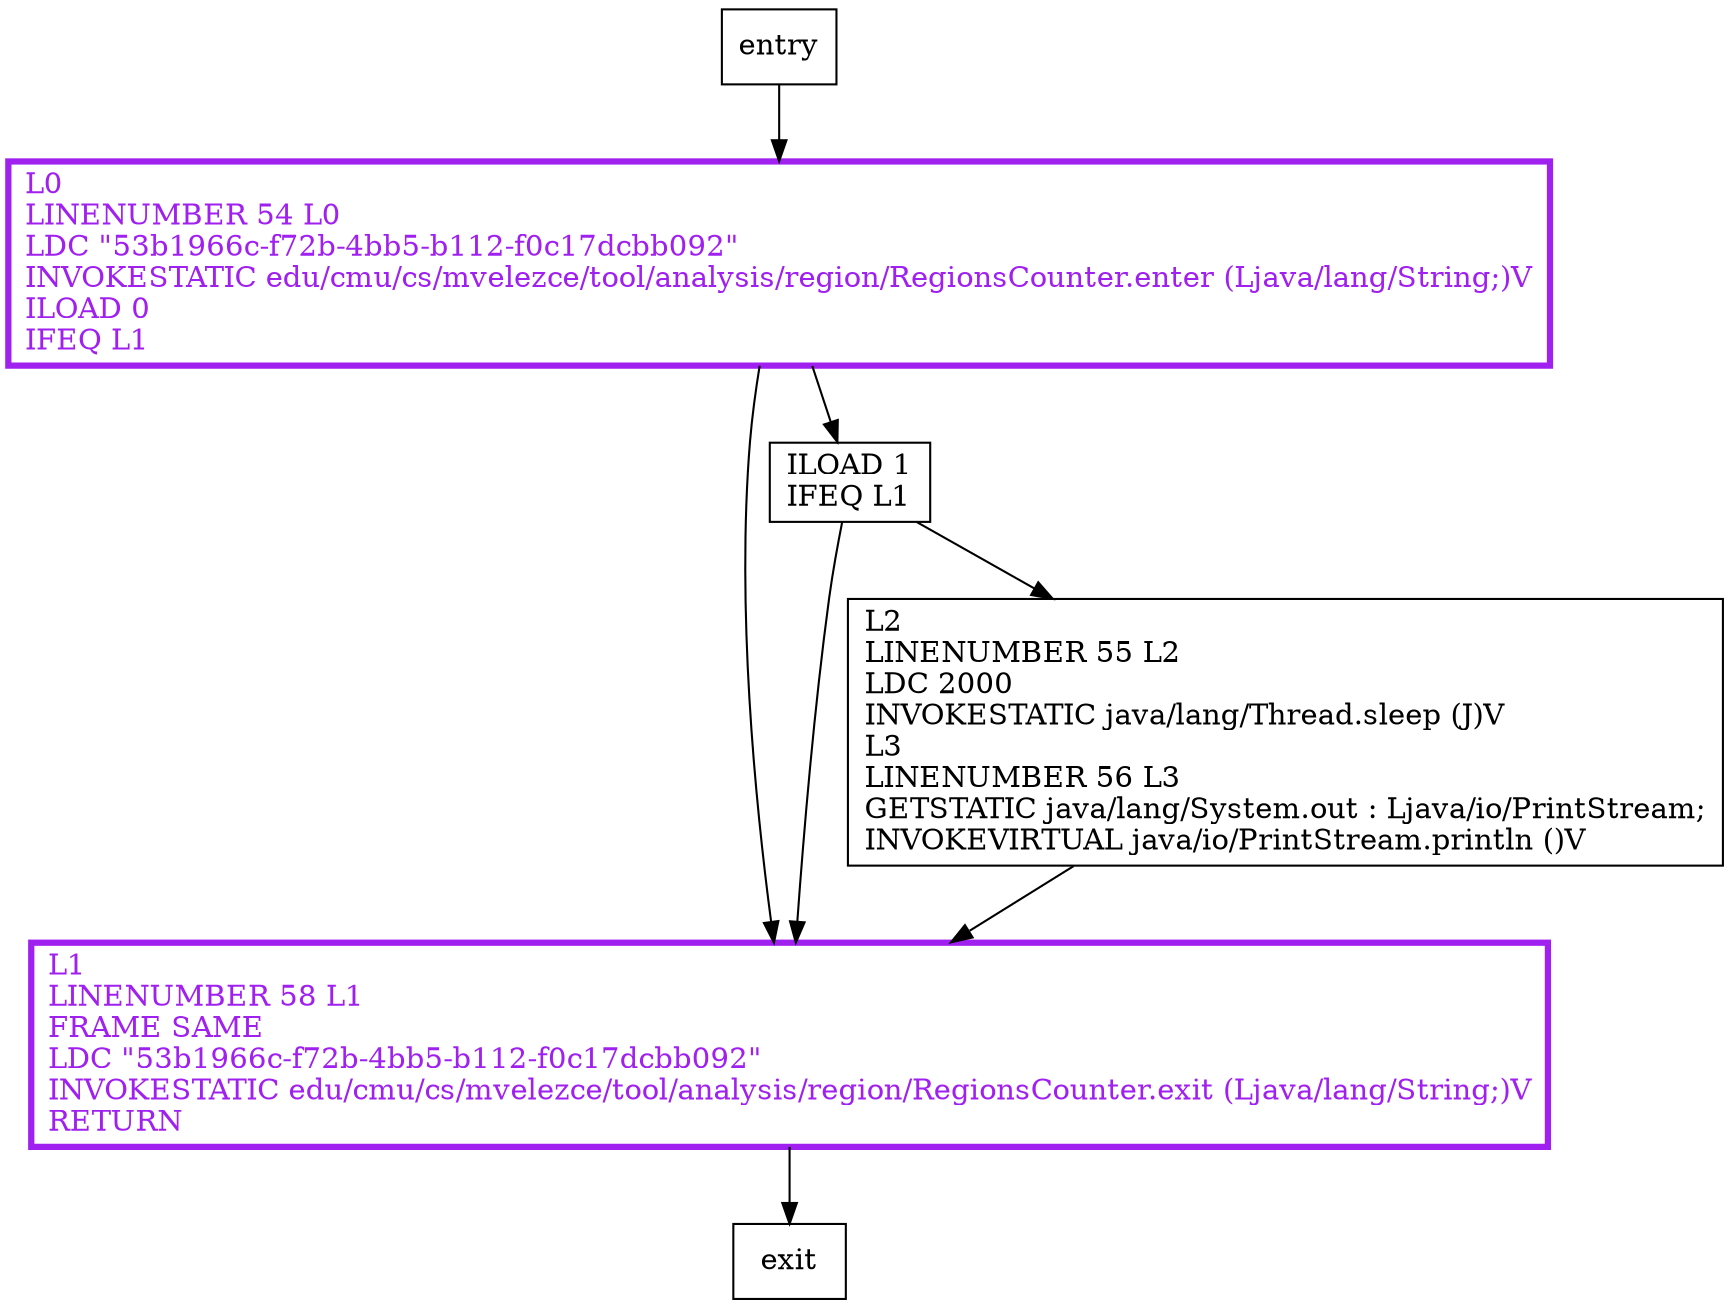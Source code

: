 digraph moo {
node [shape=record];
1172754912 [label="L1\lLINENUMBER 58 L1\lFRAME SAME\lLDC \"53b1966c-f72b-4bb5-b112-f0c17dcbb092\"\lINVOKESTATIC edu/cmu/cs/mvelezce/tool/analysis/region/RegionsCounter.exit (Ljava/lang/String;)V\lRETURN\l"];
1641776831 [label="ILOAD 1\lIFEQ L1\l"];
1302459274 [label="L2\lLINENUMBER 55 L2\lLDC 2000\lINVOKESTATIC java/lang/Thread.sleep (J)V\lL3\lLINENUMBER 56 L3\lGETSTATIC java/lang/System.out : Ljava/io/PrintStream;\lINVOKEVIRTUAL java/io/PrintStream.println ()V\l"];
1402211887 [label="L0\lLINENUMBER 54 L0\lLDC \"53b1966c-f72b-4bb5-b112-f0c17dcbb092\"\lINVOKESTATIC edu/cmu/cs/mvelezce/tool/analysis/region/RegionsCounter.enter (Ljava/lang/String;)V\lILOAD 0\lIFEQ L1\l"];
entry;
exit;
entry -> 1402211887;
1172754912 -> exit;
1641776831 -> 1172754912;
1641776831 -> 1302459274;
1302459274 -> 1172754912;
1402211887 -> 1172754912;
1402211887 -> 1641776831;
1172754912[fontcolor="purple", penwidth=3, color="purple"];
1402211887[fontcolor="purple", penwidth=3, color="purple"];
}

